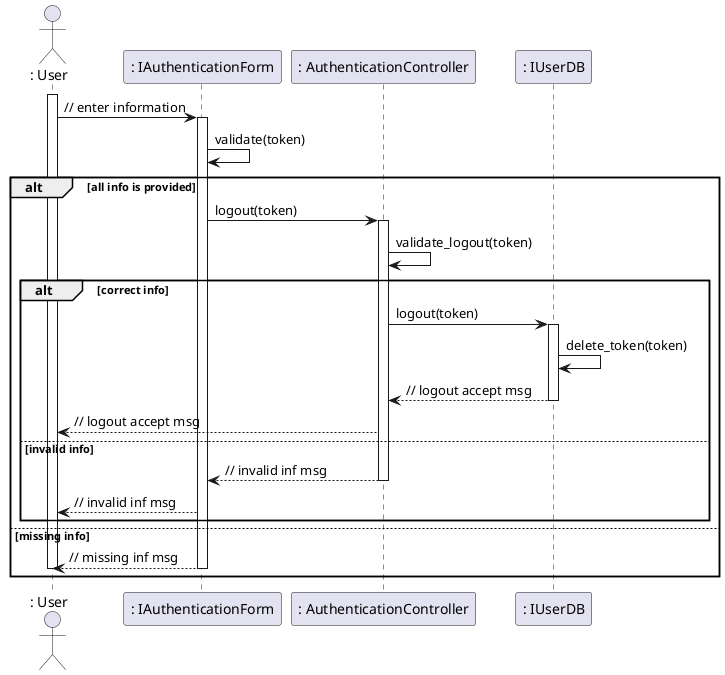 @startuml
actor ": User"

activate ": User"
": User" -> ": IAuthenticationForm" :  // enter information
activate ": IAuthenticationForm"
": IAuthenticationForm" -> ": IAuthenticationForm" : validate(token)
alt all info is provided

": IAuthenticationForm" -> ": AuthenticationController" : logout(token)
activate ": AuthenticationController"
": AuthenticationController" -> ": AuthenticationController" : validate_logout(token)

alt correct info

": AuthenticationController" -> ": IUserDB" : logout(token)
activate ": IUserDB"
": IUserDB" -> ": IUserDB" : delete_token(token)
": IUserDB" --> ": AuthenticationController" :  // logout accept msg
deactivate ": IUserDB"
": AuthenticationController" --> ": User" :  // logout accept msg

else invalid info

": AuthenticationController" --> ": IAuthenticationForm" : // invalid inf msg
deactivate ": AuthenticationController"
": IAuthenticationForm" --> ": User" : // invalid inf msg

end

else missing info

": IAuthenticationForm" --> ": User" : // missing inf msg
deactivate ": IAuthenticationForm"
deactivate ": User"
end
@enduml